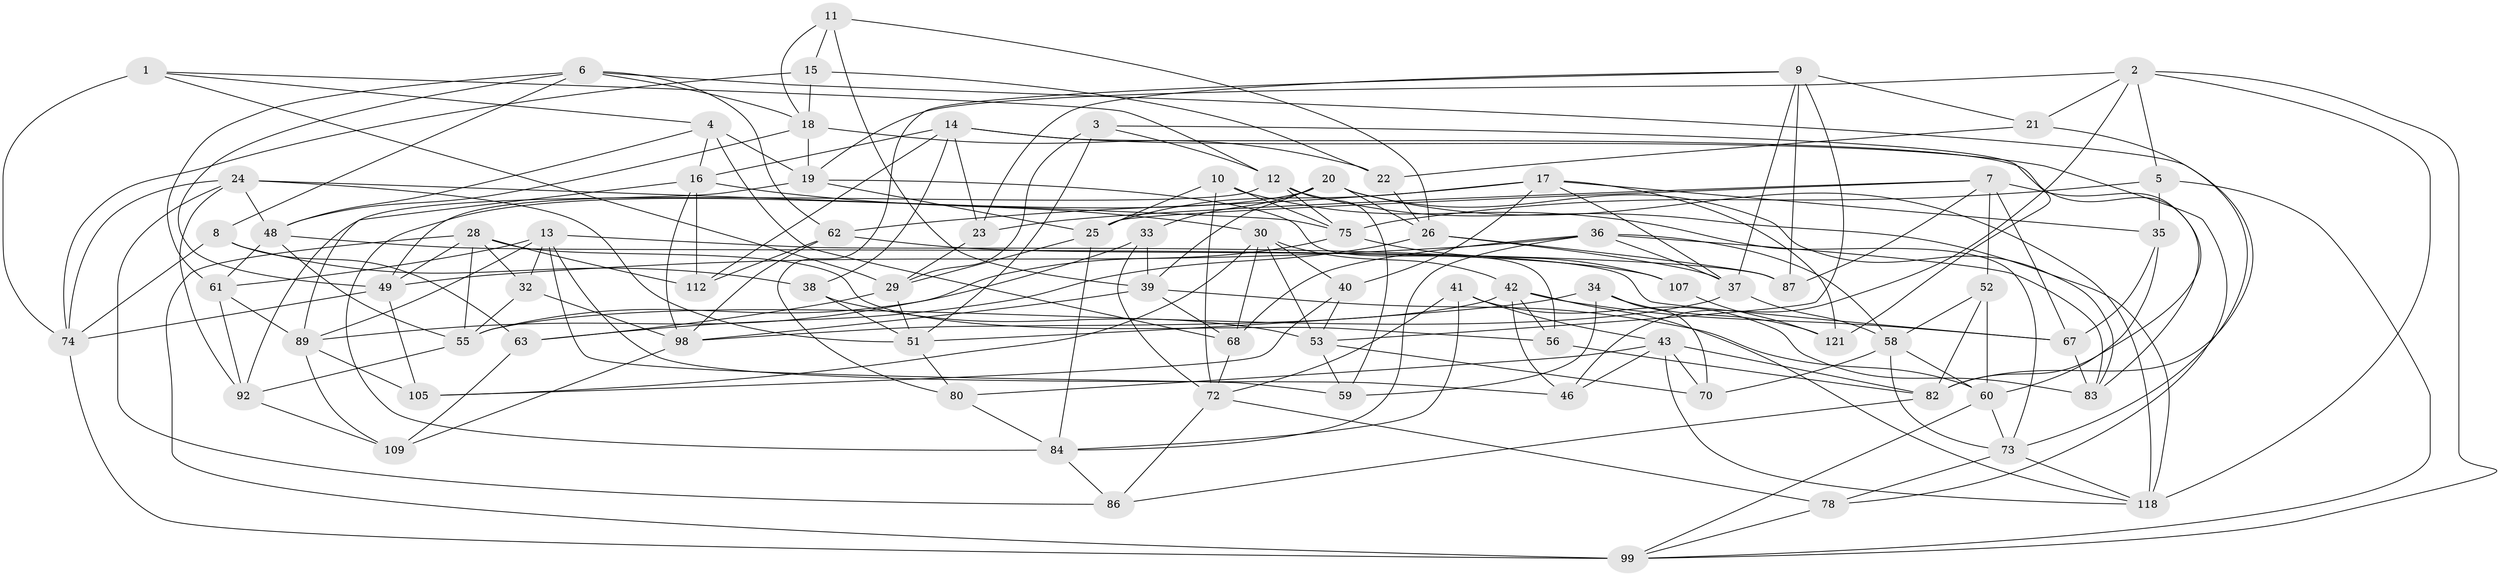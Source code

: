 // Generated by graph-tools (version 1.1) at 2025/52/02/27/25 19:52:30]
// undirected, 79 vertices, 201 edges
graph export_dot {
graph [start="1"]
  node [color=gray90,style=filled];
  1;
  2 [super="+31"];
  3;
  4 [super="+27"];
  5;
  6 [super="+120"];
  7 [super="+115"];
  8;
  9 [super="+57"];
  10;
  11;
  12 [super="+102"];
  13 [super="+93"];
  14 [super="+79"];
  15;
  16 [super="+77"];
  17 [super="+69"];
  18 [super="+71"];
  19 [super="+106"];
  20 [super="+47"];
  21;
  22;
  23;
  24 [super="+94"];
  25 [super="+65"];
  26 [super="+95"];
  28 [super="+44"];
  29 [super="+50"];
  30 [super="+110"];
  32;
  33;
  34;
  35;
  36 [super="+85"];
  37 [super="+45"];
  38;
  39 [super="+117"];
  40;
  41;
  42 [super="+125"];
  43 [super="+124"];
  46;
  48 [super="+54"];
  49 [super="+91"];
  51 [super="+97"];
  52;
  53 [super="+81"];
  55 [super="+66"];
  56;
  58 [super="+76"];
  59;
  60 [super="+123"];
  61 [super="+64"];
  62 [super="+122"];
  63;
  67 [super="+111"];
  68 [super="+96"];
  70;
  72 [super="+108"];
  73 [super="+114"];
  74 [super="+104"];
  75 [super="+101"];
  78;
  80;
  82 [super="+88"];
  83 [super="+103"];
  84 [super="+116"];
  86;
  87;
  89 [super="+90"];
  92 [super="+126"];
  98 [super="+113"];
  99 [super="+100"];
  105;
  107;
  109;
  112;
  118 [super="+119"];
  121;
  1 -- 4;
  1 -- 74;
  1 -- 12;
  1 -- 29;
  2 -- 118;
  2 -- 5;
  2 -- 19;
  2 -- 99;
  2 -- 21;
  2 -- 46;
  3 -- 121;
  3 -- 29;
  3 -- 51;
  3 -- 12;
  4 -- 16;
  4 -- 19;
  4 -- 68 [weight=2];
  4 -- 48;
  5 -- 99;
  5 -- 35;
  5 -- 75;
  6 -- 61;
  6 -- 49;
  6 -- 18;
  6 -- 8;
  6 -- 62;
  6 -- 73;
  7 -- 52;
  7 -- 25;
  7 -- 67;
  7 -- 83;
  7 -- 87;
  7 -- 23;
  8 -- 74;
  8 -- 63;
  8 -- 38;
  9 -- 23;
  9 -- 87;
  9 -- 80;
  9 -- 53;
  9 -- 21;
  9 -- 37;
  10 -- 72;
  10 -- 73;
  10 -- 25;
  10 -- 75;
  11 -- 15;
  11 -- 26;
  11 -- 39;
  11 -- 18;
  12 -- 92;
  12 -- 59;
  12 -- 75;
  12 -- 118;
  13 -- 59;
  13 -- 46;
  13 -- 32;
  13 -- 67;
  13 -- 61;
  13 -- 89;
  14 -- 78;
  14 -- 112;
  14 -- 38;
  14 -- 16;
  14 -- 82;
  14 -- 23;
  15 -- 22;
  15 -- 18;
  15 -- 74;
  16 -- 112;
  16 -- 30;
  16 -- 98;
  16 -- 89;
  17 -- 62;
  17 -- 35;
  17 -- 40;
  17 -- 37;
  17 -- 25;
  17 -- 121;
  18 -- 48;
  18 -- 19;
  18 -- 22;
  19 -- 49;
  19 -- 56;
  19 -- 25;
  20 -- 39;
  20 -- 26;
  20 -- 33;
  20 -- 83;
  20 -- 84;
  20 -- 118;
  21 -- 82;
  21 -- 22;
  22 -- 26;
  23 -- 29;
  24 -- 86;
  24 -- 51;
  24 -- 75;
  24 -- 74;
  24 -- 48;
  24 -- 92;
  25 -- 29;
  25 -- 84;
  26 -- 63;
  26 -- 37;
  26 -- 87;
  28 -- 112;
  28 -- 99;
  28 -- 32;
  28 -- 49;
  28 -- 56;
  28 -- 55;
  29 -- 51;
  29 -- 63;
  30 -- 42;
  30 -- 40;
  30 -- 105;
  30 -- 53;
  30 -- 68;
  32 -- 98;
  32 -- 55;
  33 -- 55;
  33 -- 72;
  33 -- 39;
  34 -- 121;
  34 -- 70;
  34 -- 59;
  34 -- 51;
  35 -- 67;
  35 -- 60;
  36 -- 58;
  36 -- 37;
  36 -- 49;
  36 -- 83;
  36 -- 68;
  36 -- 84;
  37 -- 55;
  37 -- 58;
  38 -- 51;
  38 -- 53;
  39 -- 68;
  39 -- 60;
  39 -- 98;
  40 -- 105;
  40 -- 53;
  41 -- 84;
  41 -- 83;
  41 -- 72;
  41 -- 43;
  42 -- 67;
  42 -- 46;
  42 -- 56;
  42 -- 98;
  42 -- 118;
  43 -- 46;
  43 -- 82;
  43 -- 70;
  43 -- 80;
  43 -- 118;
  48 -- 87;
  48 -- 55;
  48 -- 61;
  49 -- 105;
  49 -- 74;
  51 -- 80;
  52 -- 58;
  52 -- 82;
  52 -- 60;
  53 -- 59;
  53 -- 70;
  55 -- 92;
  56 -- 82;
  58 -- 70;
  58 -- 60;
  58 -- 73;
  60 -- 99;
  60 -- 73;
  61 -- 92 [weight=2];
  61 -- 89;
  62 -- 107 [weight=2];
  62 -- 112;
  62 -- 98;
  63 -- 109;
  67 -- 83 [weight=2];
  68 -- 72;
  72 -- 86;
  72 -- 78;
  73 -- 78;
  73 -- 118;
  74 -- 99;
  75 -- 107;
  75 -- 89;
  78 -- 99;
  80 -- 84;
  82 -- 86;
  84 -- 86;
  89 -- 109;
  89 -- 105;
  92 -- 109;
  98 -- 109;
  107 -- 121;
}
